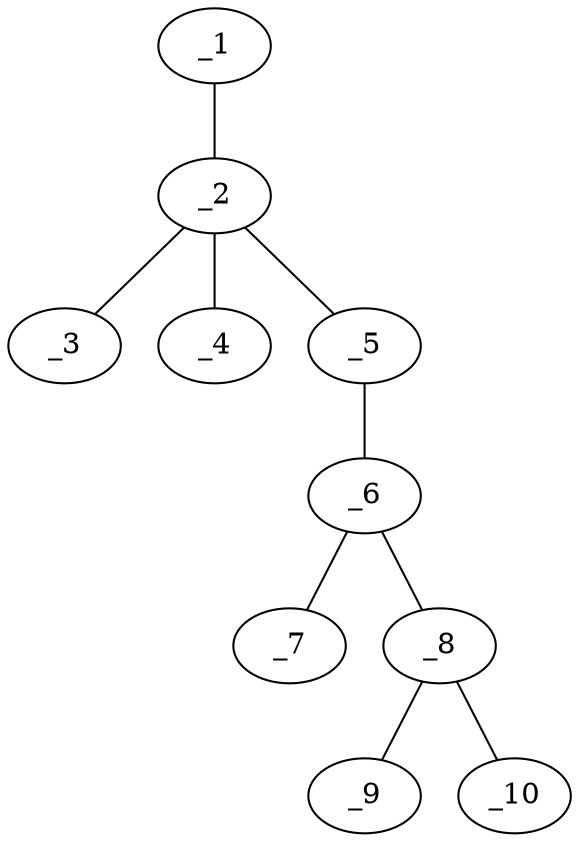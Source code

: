 graph molid651203 {
	_1	 [charge=0,
		chem=22,
		symbol="F  ",
		x=2,
		y="-0.75"];
	_2	 [charge=0,
		chem=1,
		symbol="C  ",
		x="2.866",
		y="-0.25"];
	_1 -- _2	 [valence=1];
	_3	 [charge=0,
		chem=22,
		symbol="F  ",
		x="3.366",
		y="-1.116"];
	_2 -- _3	 [valence=1];
	_4	 [charge=0,
		chem=22,
		symbol="F  ",
		x="2.366",
		y="0.616"];
	_2 -- _4	 [valence=1];
	_5	 [charge=0,
		chem=6,
		symbol="P  ",
		x="3.7321",
		y="0.25"];
	_2 -- _5	 [valence=1];
	_6	 [charge=0,
		chem=1,
		symbol="C  ",
		x="4.5981",
		y="-0.25"];
	_5 -- _6	 [valence=2];
	_7	 [charge=0,
		chem=22,
		symbol="F  ",
		x="4.5981",
		y="-1.25"];
	_6 -- _7	 [valence=1];
	_8	 [charge=0,
		chem=4,
		symbol="N  ",
		x="5.4641",
		y="0.25"];
	_6 -- _8	 [valence=1];
	_9	 [charge=0,
		chem=1,
		symbol="C  ",
		x="6.3301",
		y="-0.25"];
	_8 -- _9	 [valence=1];
	_10	 [charge=0,
		chem=1,
		symbol="C  ",
		x="5.4641",
		y="1.25"];
	_8 -- _10	 [valence=1];
}

